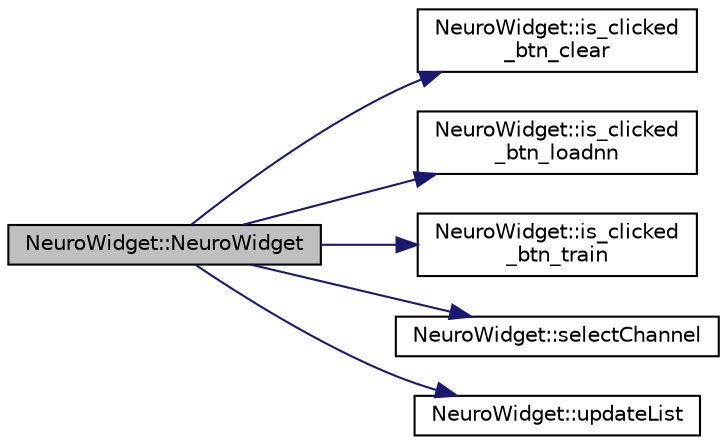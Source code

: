 digraph "NeuroWidget::NeuroWidget"
{
 // INTERACTIVE_SVG=YES
  edge [fontname="Helvetica",fontsize="10",labelfontname="Helvetica",labelfontsize="10"];
  node [fontname="Helvetica",fontsize="10",shape=record];
  rankdir="LR";
  Node1 [label="NeuroWidget::NeuroWidget",height=0.2,width=0.4,color="black", fillcolor="grey75", style="filled", fontcolor="black"];
  Node1 -> Node2 [color="midnightblue",fontsize="10",style="solid",fontname="Helvetica"];
  Node2 [label="NeuroWidget::is_clicked\l_btn_clear",height=0.2,width=0.4,color="black", fillcolor="white", style="filled",URL="$d9/d12/class_neuro_widget.html#a79864ba7c4b46a9a48f1b495eb7164e1"];
  Node1 -> Node3 [color="midnightblue",fontsize="10",style="solid",fontname="Helvetica"];
  Node3 [label="NeuroWidget::is_clicked\l_btn_loadnn",height=0.2,width=0.4,color="black", fillcolor="white", style="filled",URL="$d9/d12/class_neuro_widget.html#a55a16b92cf85ad82ba51279874e2d55c"];
  Node1 -> Node4 [color="midnightblue",fontsize="10",style="solid",fontname="Helvetica"];
  Node4 [label="NeuroWidget::is_clicked\l_btn_train",height=0.2,width=0.4,color="black", fillcolor="white", style="filled",URL="$d9/d12/class_neuro_widget.html#ab56fc3cf8f081b8b78ff70ece61987ee"];
  Node1 -> Node5 [color="midnightblue",fontsize="10",style="solid",fontname="Helvetica"];
  Node5 [label="NeuroWidget::selectChannel",height=0.2,width=0.4,color="black", fillcolor="white", style="filled",URL="$d9/d12/class_neuro_widget.html#a5f73d594f6524df774344ccb215a6439"];
  Node1 -> Node6 [color="midnightblue",fontsize="10",style="solid",fontname="Helvetica"];
  Node6 [label="NeuroWidget::updateList",height=0.2,width=0.4,color="black", fillcolor="white", style="filled",URL="$d9/d12/class_neuro_widget.html#a4bb4663f5af060daca78a7cb31bef769"];
}
